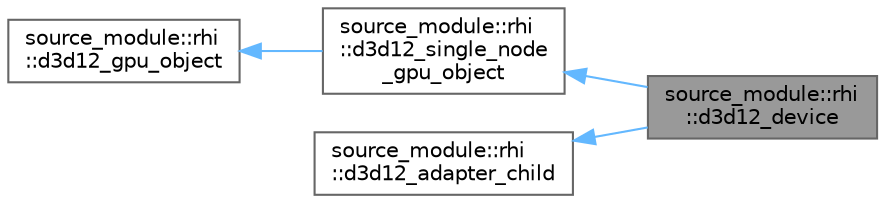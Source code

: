 digraph "source_module::rhi::d3d12_device"
{
 // LATEX_PDF_SIZE
  bgcolor="transparent";
  edge [fontname=Helvetica,fontsize=10,labelfontname=Helvetica,labelfontsize=10];
  node [fontname=Helvetica,fontsize=10,shape=box,height=0.2,width=0.4];
  rankdir="LR";
  Node1 [id="Node000001",label="source_module::rhi\l::d3d12_device",height=0.2,width=0.4,color="gray40", fillcolor="grey60", style="filled", fontcolor="black",tooltip=" "];
  Node2 -> Node1 [id="edge1_Node000001_Node000002",dir="back",color="steelblue1",style="solid",tooltip=" "];
  Node2 [id="Node000002",label="source_module::rhi\l::d3d12_single_node\l_gpu_object",height=0.2,width=0.4,color="gray40", fillcolor="white", style="filled",URL="$classsource__module_1_1rhi_1_1d3d12__single__node__gpu__object.html",tooltip=" "];
  Node3 -> Node2 [id="edge2_Node000002_Node000003",dir="back",color="steelblue1",style="solid",tooltip=" "];
  Node3 [id="Node000003",label="source_module::rhi\l::d3d12_gpu_object",height=0.2,width=0.4,color="gray40", fillcolor="white", style="filled",URL="$classsource__module_1_1rhi_1_1d3d12__gpu__object.html",tooltip=" "];
  Node4 -> Node1 [id="edge3_Node000001_Node000004",dir="back",color="steelblue1",style="solid",tooltip=" "];
  Node4 [id="Node000004",label="source_module::rhi\l::d3d12_adapter_child",height=0.2,width=0.4,color="gray40", fillcolor="white", style="filled",URL="$classsource__module_1_1rhi_1_1d3d12__adapter__child.html",tooltip=" "];
}
